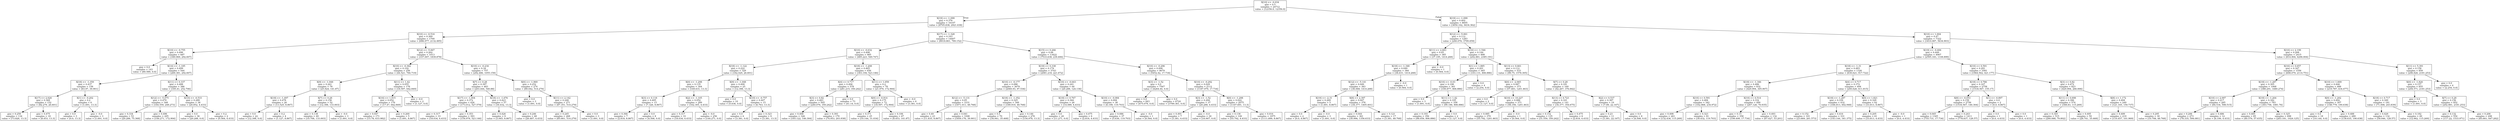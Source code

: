 digraph Tree {
node [shape=box] ;
0 [label="X[10] <= -0.034\ngini = 0.5\nsamples = 24712\nvalue = [12356.0, 12356.0]"] ;
1 [label="X[19] <= -1.099\ngini = 0.376\nsamples = 16107\nvalue = [8705.838, 2921.638]"] ;
0 -> 1 [labeldistance=2.5, labelangle=45, headlabel="True"] ;
2 [label="X[10] <= -0.516\ngini = 0.369\nsamples = 1700\nvalue = [686.977, 2132.485]"] ;
1 -> 2 ;
3 [label="X[10] <= -0.755\ngini = 0.496\nsamples = 687\nvalue = [349.969, 292.607]"] ;
2 -> 3 ;
4 [label="gini = 0.0\nsamples = 143\nvalue = [80.589, 0.0]"] ;
3 -> 4 ;
5 [label="X[14] <= -1.185\ngini = 0.499\nsamples = 544\nvalue = [269.381, 292.607]"] ;
3 -> 5 ;
6 [label="X[18] <= -1.359\ngini = 0.437\nsamples = 158\nvalue = [83.97, 39.901]"] ;
5 -> 6 ;
7 [label="X[17] <= 2.626\ngini = 0.369\nsamples = 152\nvalue = [82.279, 26.601]"] ;
6 -> 7 ;
8 [label="gini = 0.259\nsamples = 134\nvalue = [73.826, 13.3]"] ;
7 -> 8 ;
9 [label="gini = 0.475\nsamples = 18\nvalue = [8.453, 13.3]"] ;
7 -> 9 ;
10 [label="X[1] <= -0.202\ngini = 0.2\nsamples = 6\nvalue = [1.691, 13.3]"] ;
6 -> 10 ;
11 [label="gini = 0.0\nsamples = 3\nvalue = [0.0, 13.3]"] ;
10 -> 11 ;
12 [label="gini = -0.0\nsamples = 3\nvalue = [1.691, 0.0]"] ;
10 -> 12 ;
13 [label="X[11] <= 0.337\ngini = 0.488\nsamples = 386\nvalue = [185.41, 252.706]"] ;
5 -> 13 ;
14 [label="X[12] <= -5.075\ngini = 0.479\nsamples = 348\nvalue = [164.559, 248.273]"] ;
13 -> 14 ;
15 [label="gini = 0.334\nsamples = 53\nvalue = [20.288, 75.368]"] ;
14 -> 15 ;
16 [label="gini = 0.496\nsamples = 295\nvalue = [144.271, 172.904]"] ;
14 -> 16 ;
17 [label="X[10] <= -0.533\ngini = 0.289\nsamples = 38\nvalue = [20.852, 4.433]"] ;
13 -> 17 ;
18 [label="gini = 0.0\nsamples = 36\nvalue = [20.288, 0.0]"] ;
17 -> 18 ;
19 [label="gini = 0.2\nsamples = 2\nvalue = [0.564, 4.433]"] ;
17 -> 19 ;
20 [label="X[12] <= -5.067\ngini = 0.262\nsamples = 1013\nvalue = [337.007, 1839.878]"] ;
2 -> 20 ;
21 [label="X[10] <= -0.362\ngini = 0.102\nsamples = 256\nvalue = [44.521, 784.719]"] ;
20 -> 21 ;
22 [label="X[9] <= -1.048\ngini = 0.261\nsamples = 78\nvalue = [25.924, 141.87]"] ;
21 -> 22 ;
23 [label="X[18] <= -1.497\ngini = 0.478\nsamples = 26\nvalue = [13.525, 8.867]"] ;
22 -> 23 ;
24 [label="gini = 0.0\nsamples = 22\nvalue = [12.398, 0.0]"] ;
23 -> 24 ;
25 [label="gini = 0.2\nsamples = 4\nvalue = [1.127, 8.867]"] ;
23 -> 25 ;
26 [label="X[7] <= 0.28\ngini = 0.156\nsamples = 52\nvalue = [12.398, 133.003]"] ;
22 -> 26 ;
27 [label="gini = 0.138\nsamples = 49\nvalue = [10.708, 133.003]"] ;
26 -> 27 ;
28 [label="gini = -0.0\nsamples = 3\nvalue = [1.691, 0.0]"] ;
26 -> 28 ;
29 [label="X[11] <= 1.42\ngini = 0.055\nsamples = 178\nvalue = [18.597, 642.849]"] ;
21 -> 29 ;
30 [label="X[16] <= 1.915\ngini = 0.052\nsamples = 176\nvalue = [17.47, 642.849]"] ;
29 -> 30 ;
31 [label="gini = 0.047\nsamples = 171\nvalue = [15.78, 633.982]"] ;
30 -> 31 ;
32 [label="gini = 0.269\nsamples = 5\nvalue = [1.691, 8.867]"] ;
30 -> 32 ;
33 [label="gini = -0.0\nsamples = 2\nvalue = [1.127, 0.0]"] ;
29 -> 33 ;
34 [label="X[10] <= -0.234\ngini = 0.34\nsamples = 757\nvalue = [292.486, 1055.159]"] ;
20 -> 34 ;
35 [label="X[7] <= 0.28\ngini = 0.397\nsamples = 483\nvalue = [203.444, 540.88]"] ;
34 -> 35 ;
36 [label="X[17] <= -1.004\ngini = 0.372\nsamples = 426\nvalue = [173.012, 527.579]"] ;
35 -> 36 ;
37 [label="gini = 0.317\nsamples = 33\nvalue = [18.034, 4.433]"] ;
36 -> 37 ;
38 [label="gini = 0.353\nsamples = 393\nvalue = [154.978, 523.146]"] ;
36 -> 38 ;
39 [label="X[18] <= -1.676\ngini = 0.423\nsamples = 57\nvalue = [30.432, 13.3]"] ;
35 -> 39 ;
40 [label="gini = 0.426\nsamples = 9\nvalue = [3.945, 8.867]"] ;
39 -> 40 ;
41 [label="gini = 0.246\nsamples = 48\nvalue = [26.487, 4.433]"] ;
39 -> 41 ;
42 [label="X[0] <= -1.969\ngini = 0.252\nsamples = 274\nvalue = [89.042, 514.279]"] ;
34 -> 42 ;
43 [label="gini = 0.0\nsamples = 3\nvalue = [1.691, 0.0]"] ;
42 -> 43 ;
44 [label="X[11] <= 2.142\ngini = 0.248\nsamples = 271\nvalue = [87.351, 514.279]"] ;
42 -> 44 ;
45 [label="gini = 0.245\nsamples = 268\nvalue = [85.661, 514.279]"] ;
44 -> 45 ;
46 [label="gini = 0.0\nsamples = 3\nvalue = [1.691, 0.0]"] ;
44 -> 46 ;
47 [label="X[17] <= -1.328\ngini = 0.163\nsamples = 14407\nvalue = [8018.861, 789.152]"] ;
1 -> 47 ;
48 [label="X[10] <= -0.632\ngini = 0.498\nsamples = 985\nvalue = [485.223, 549.747]"] ;
47 -> 48 ;
49 [label="X[18] <= -1.122\ngini = 0.222\nsamples = 329\nvalue = [182.029, 26.601]"] ;
48 -> 49 ;
50 [label="X[0] <= -1.298\ngini = 0.135\nsamples = 304\nvalue = [169.631, 13.3]"] ;
49 -> 50 ;
51 [label="X[3] <= 0.118\ngini = 0.495\nsamples = 15\nvalue = [7.326, 8.867]"] ;
50 -> 51 ;
52 [label="gini = 0.366\nsamples = 7\nvalue = [2.818, 8.867]"] ;
51 -> 52 ;
53 [label="gini = 0.0\nsamples = 8\nvalue = [4.508, 0.0]"] ;
51 -> 53 ;
54 [label="X[2] <= -1.105\ngini = 0.052\nsamples = 289\nvalue = [162.305, 4.433]"] ;
50 -> 54 ;
55 [label="gini = 0.317\nsamples = 33\nvalue = [18.034, 4.433]"] ;
54 -> 55 ;
56 [label="gini = -0.0\nsamples = 256\nvalue = [144.271, 0.0]"] ;
54 -> 56 ;
57 [label="X[9] <= -1.048\ngini = 0.499\nsamples = 25\nvalue = [12.398, 13.3]"] ;
49 -> 57 ;
58 [label="gini = 0.0\nsamples = 10\nvalue = [5.636, 0.0]"] ;
57 -> 58 ;
59 [label="X[10] <= -0.757\ngini = 0.447\nsamples = 15\nvalue = [6.763, 13.3]"] ;
57 -> 59 ;
60 [label="gini = 0.0\nsamples = 6\nvalue = [3.381, 0.0]"] ;
59 -> 60 ;
61 [label="gini = 0.323\nsamples = 9\nvalue = [3.381, 13.3]"] ;
59 -> 61 ;
62 [label="X[18] <= -1.208\ngini = 0.465\nsamples = 656\nvalue = [303.194, 523.146]"] ;
48 -> 62 ;
63 [label="X[4] <= 0.717\ngini = 0.494\nsamples = 578\nvalue = [281.215, 350.242]"] ;
62 -> 63 ;
64 [label="X[3] <= 0.82\ngini = 0.483\nsamples = 505\nvalue = [240.076, 350.242]"] ;
63 -> 64 ;
65 [label="gini = 0.498\nsamples = 326\nvalue = [165.122, 146.304]"] ;
64 -> 65 ;
66 [label="gini = 0.393\nsamples = 179\nvalue = [74.953, 203.938]"] ;
64 -> 66 ;
67 [label="gini = 0.0\nsamples = 73\nvalue = [41.14, 0.0]"] ;
63 -> 67 ;
68 [label="X[11] <= 1.059\ngini = 0.2\nsamples = 78\nvalue = [21.979, 172.904]"] ;
62 -> 68 ;
69 [label="X[0] <= -0.914\ngini = 0.175\nsamples = 72\nvalue = [18.597, 172.904]"] ;
68 -> 69 ;
70 [label="gini = 0.371\nsamples = 25\nvalue = [10.144, 31.034]"] ;
69 -> 70 ;
71 [label="gini = 0.106\nsamples = 47\nvalue = [8.453, 141.87]"] ;
69 -> 71 ;
72 [label="gini = -0.0\nsamples = 6\nvalue = [3.381, 0.0]"] ;
68 -> 72 ;
73 [label="X[15] <= 0.266\ngini = 0.06\nsamples = 13422\nvalue = [7533.638, 239.406]"] ;
47 -> 73 ;
74 [label="X[18] <= 0.338\ngini = 0.174\nsamples = 3743\nvalue = [2081.218, 221.672]"] ;
73 -> 74 ;
75 [label="X[10] <= -0.177\ngini = 0.086\nsamples = 3679\nvalue = [2060.93, 97.536]"] ;
74 -> 75 ;
76 [label="X[12] <= -5.131\ngini = 0.05\nsamples = 3331\nvalue = [1871.011, 48.768]"] ;
75 -> 76 ;
77 [label="gini = 0.49\nsamples = 23\nvalue = [11.835, 8.867]"] ;
76 -> 77 ;
78 [label="gini = 0.041\nsamples = 3308\nvalue = [1859.176, 39.901]"] ;
76 -> 78 ;
79 [label="X[18] <= -1.352\ngini = 0.325\nsamples = 348\nvalue = [189.919, 48.768]"] ;
75 -> 79 ;
80 [label="gini = 0.5\nsamples = 70\nvalue = [34.941, 35.468]"] ;
79 -> 80 ;
81 [label="gini = 0.146\nsamples = 278\nvalue = [154.978, 13.3]"] ;
79 -> 81 ;
82 [label="X[10] <= -0.643\ngini = 0.241\nsamples = 64\nvalue = [20.288, 124.136]"] ;
74 -> 82 ;
83 [label="X[18] <= 0.767\ngini = 0.364\nsamples = 26\nvalue = [14.089, 4.433]"] ;
82 -> 83 ;
84 [label="gini = 0.0\nsamples = 20\nvalue = [11.271, 0.0]"] ;
83 -> 84 ;
85 [label="gini = 0.475\nsamples = 6\nvalue = [2.818, 4.433]"] ;
83 -> 85 ;
86 [label="X[10] <= -0.084\ngini = 0.094\nsamples = 38\nvalue = [6.199, 119.703]"] ;
82 -> 86 ;
87 [label="gini = 0.086\nsamples = 37\nvalue = [5.636, 119.703]"] ;
86 -> 87 ;
88 [label="gini = -0.0\nsamples = 1\nvalue = [0.564, 0.0]"] ;
86 -> 88 ;
89 [label="X[10] <= -0.296\ngini = 0.006\nsamples = 9679\nvalue = [5452.42, 17.734]"] ;
73 -> 89 ;
90 [label="X[3] <= -1.52\ngini = 0.0\nsamples = 7567\nvalue = [4264.44, 0.0]"] ;
89 -> 90 ;
91 [label="gini = 0.0\nsamples = 843\nvalue = [475.079, 0.0]"] ;
90 -> 91 ;
92 [label="gini = 0.0\nsamples = 6724\nvalue = [3789.361, 0.0]"] ;
90 -> 92 ;
93 [label="X[10] <= -0.292\ngini = 0.029\nsamples = 2112\nvalue = [1187.979, 17.734]"] ;
89 -> 93 ;
94 [label="X[3] <= -1.52\ngini = 0.294\nsamples = 37\nvalue = [20.288, 4.433]"] ;
93 -> 94 ;
95 [label="gini = 0.491\nsamples = 7\nvalue = [3.381, 4.433]"] ;
94 -> 95 ;
96 [label="gini = -0.0\nsamples = 30\nvalue = [16.907, 0.0]"] ;
94 -> 96 ;
97 [label="X[0] <= -1.298\ngini = 0.022\nsamples = 2075\nvalue = [1167.691, 13.3]"] ;
93 -> 97 ;
98 [label="gini = 0.136\nsamples = 100\nvalue = [55.792, 4.433]"] ;
97 -> 98 ;
99 [label="gini = 0.016\nsamples = 1975\nvalue = [1111.899, 8.867]"] ;
97 -> 99 ;
100 [label="X[19] <= -1.099\ngini = 0.402\nsamples = 8605\nvalue = [3650.162, 9434.362]"] ;
0 -> 100 [labeldistance=2.5, labelangle=-45, headlabel="False"] ;
101 [label="X[12] <= -5.061\ngini = 0.112\nsamples = 1283\nvalue = [240.076, 3799.459]"] ;
100 -> 101 ;
102 [label="X[11] <= 2.683\ngini = 0.05\nsamples = 385\nvalue = [37.195, 1414.268]"] ;
101 -> 102 ;
103 [label="X[18] <= -1.348\ngini = 0.049\nsamples = 384\nvalue = [36.631, 1414.268]"] ;
102 -> 103 ;
104 [label="X[12] <= -5.141\ngini = 0.049\nsamples = 383\nvalue = [36.068, 1414.268]"] ;
103 -> 104 ;
105 [label="X[19] <= -2.31\ngini = 0.269\nsamples = 5\nvalue = [1.691, 8.867]"] ;
104 -> 105 ;
106 [label="gini = 0.0\nsamples = 2\nvalue = [0.0, 8.867]"] ;
105 -> 106 ;
107 [label="gini = -0.0\nsamples = 3\nvalue = [1.691, 0.0]"] ;
105 -> 107 ;
108 [label="X[8] <= 2.397\ngini = 0.047\nsamples = 378\nvalue = [34.377, 1405.401]"] ;
104 -> 108 ;
109 [label="gini = 0.044\nsamples = 361\nvalue = [30.996, 1356.633]"] ;
108 -> 109 ;
110 [label="gini = 0.121\nsamples = 17\nvalue = [3.381, 48.768]"] ;
108 -> 110 ;
111 [label="gini = -0.0\nsamples = 1\nvalue = [0.564, 0.0]"] ;
103 -> 111 ;
112 [label="gini = -0.0\nsamples = 1\nvalue = [0.564, 0.0]"] ;
102 -> 112 ;
113 [label="X[16] <= -1.546\ngini = 0.144\nsamples = 898\nvalue = [202.881, 2385.191]"] ;
101 -> 113 ;
114 [label="X[1] <= 1.885\ngini = 0.201\nsamples = 365\nvalue = [103.131, 806.886]"] ;
113 -> 114 ;
115 [label="X[10] <= -0.03\ngini = 0.198\nsamples = 361\nvalue = [100.877, 806.886]"] ;
114 -> 115 ;
116 [label="gini = 0.0\nsamples = 3\nvalue = [1.691, 0.0]"] ;
115 -> 116 ;
117 [label="X[11] <= 1.42\ngini = 0.195\nsamples = 358\nvalue = [99.186, 806.886]"] ;
115 -> 117 ;
118 [label="gini = 0.193\nsamples = 356\nvalue = [98.059, 806.886]"] ;
117 -> 118 ;
119 [label="gini = 0.0\nsamples = 2\nvalue = [1.127, 0.0]"] ;
117 -> 119 ;
120 [label="gini = 0.0\nsamples = 4\nvalue = [2.254, 0.0]"] ;
114 -> 120 ;
121 [label="X[13] <= 0.661\ngini = 0.112\nsamples = 533\nvalue = [99.75, 1578.305]"] ;
113 -> 121 ;
122 [label="X[0] <= -2.065\ngini = 0.087\nsamples = 373\nvalue = [57.483, 1201.463]"] ;
121 -> 122 ;
123 [label="gini = 0.0\nsamples = 2\nvalue = [1.127, 0.0]"] ;
122 -> 123 ;
124 [label="X[10] <= 10.227\ngini = 0.086\nsamples = 371\nvalue = [56.356, 1201.463]"] ;
122 -> 124 ;
125 [label="gini = 0.085\nsamples = 370\nvalue = [55.792, 1201.463]"] ;
124 -> 125 ;
126 [label="gini = -0.0\nsamples = 1\nvalue = [0.564, 0.0]"] ;
124 -> 126 ;
127 [label="X[7] <= 0.28\ngini = 0.181\nsamples = 160\nvalue = [42.267, 376.842]"] ;
121 -> 127 ;
128 [label="X[13] <= 6.723\ngini = 0.161\nsamples = 141\nvalue = [34.377, 354.675]"] ;
127 -> 128 ;
129 [label="gini = 0.152\nsamples = 135\nvalue = [31.559, 350.242]"] ;
128 -> 129 ;
130 [label="gini = 0.475\nsamples = 6\nvalue = [2.818, 4.433]"] ;
128 -> 130 ;
131 [label="X[2] <= 0.537\ngini = 0.387\nsamples = 19\nvalue = [7.89, 22.167]"] ;
127 -> 131 ;
132 [label="gini = 0.23\nsamples = 11\nvalue = [3.381, 22.167]"] ;
131 -> 132 ;
133 [label="gini = 0.0\nsamples = 8\nvalue = [4.508, 0.0]"] ;
131 -> 133 ;
134 [label="X[10] <= 1.004\ngini = 0.47\nsamples = 7322\nvalue = [3410.087, 5634.903]"] ;
100 -> 134 ;
135 [label="X[19] <= -0.406\ngini = 0.449\nsamples = 4907\nvalue = [2595.183, 1338.899]"] ;
134 -> 135 ;
136 [label="X[18] <= -1.31\ngini = 0.483\nsamples = 1326\nvalue = [630.621, 917.722]"] ;
135 -> 136 ;
137 [label="X[18] <= -1.346\ngini = 0.486\nsamples = 832\nvalue = [429.994, 305.907]"] ;
136 -> 137 ;
138 [label="X[10] <= 0.591\ngini = 0.484\nsamples = 342\nvalue = [162.868, 234.972]"] ;
137 -> 138 ;
139 [label="gini = 0.498\nsamples = 261\nvalue = [132.436, 115.269]"] ;
138 -> 139 ;
140 [label="gini = 0.323\nsamples = 81\nvalue = [30.432, 119.703]"] ;
138 -> 140 ;
141 [label="X[10] <= 0.514\ngini = 0.332\nsamples = 490\nvalue = [267.126, 70.935]"] ;
137 -> 141 ;
142 [label="gini = 0.15\nsamples = 358\nvalue = [199.499, 17.734]"] ;
141 -> 142 ;
143 [label="gini = 0.493\nsamples = 132\nvalue = [67.627, 53.201]"] ;
141 -> 143 ;
144 [label="X[4] <= 0.717\ngini = 0.372\nsamples = 494\nvalue = [200.626, 611.815]"] ;
136 -> 144 ;
145 [label="X[18] <= -1.287\ngini = 0.339\nsamples = 432\nvalue = [166.813, 602.948]"] ;
144 -> 145 ;
146 [label="gini = 0.152\nsamples = 101\nvalue = [23.669, 261.573]"] ;
145 -> 146 ;
147 [label="gini = 0.416\nsamples = 331\nvalue = [143.144, 341.375]"] ;
145 -> 147 ;
148 [label="X[0] <= 1.821\ngini = 0.329\nsamples = 62\nvalue = [33.813, 8.867]"] ;
144 -> 148 ;
149 [label="gini = 0.205\nsamples = 61\nvalue = [33.813, 4.433]"] ;
148 -> 149 ;
150 [label="gini = -0.0\nsamples = 1\nvalue = [0.0, 4.433]"] ;
148 -> 150 ;
151 [label="X[10] <= 0.591\ngini = 0.291\nsamples = 3581\nvalue = [1964.562, 421.177]"] ;
135 -> 151 ;
152 [label="X[18] <= 0.786\ngini = 0.167\nsamples = 2758\nvalue = [1534.567, 155.17]"] ;
151 -> 152 ;
153 [label="X[8] <= -0.053\ngini = 0.159\nsamples = 2756\nvalue = [1534.567, 146.304]"] ;
152 -> 153 ;
154 [label="gini = 0.045\nsamples = 1345\nvalue = [755.731, 17.734]"] ;
153 -> 154 ;
155 [label="gini = 0.243\nsamples = 1411\nvalue = [778.837, 128.57]"] ;
153 -> 155 ;
156 [label="X[1] <= -0.897\ngini = 0.0\nsamples = 2\nvalue = [0.0, 8.867]"] ;
152 -> 156 ;
157 [label="gini = 0.0\nsamples = 1\nvalue = [0.0, 4.433]"] ;
156 -> 157 ;
158 [label="gini = 0.0\nsamples = 1\nvalue = [0.0, 4.433]"] ;
156 -> 158 ;
159 [label="X[3] <= 0.82\ngini = 0.472\nsamples = 823\nvalue = [429.994, 266.006]"] ;
151 -> 159 ;
160 [label="X[11] <= 0.698\ngini = 0.396\nsamples = 574\nvalue = [308.83, 115.269]"] ;
159 -> 160 ;
161 [label="gini = 0.345\nsamples = 515\nvalue = [280.088, 79.802]"] ;
160 -> 161 ;
162 [label="gini = 0.495\nsamples = 59\nvalue = [28.741, 35.468]"] ;
160 -> 162 ;
163 [label="X[8] <= 1.172\ngini = 0.494\nsamples = 249\nvalue = [121.165, 150.737]"] ;
159 -> 163 ;
164 [label="gini = 0.499\nsamples = 219\nvalue = [110.457, 101.969]"] ;
163 -> 164 ;
165 [label="gini = 0.295\nsamples = 30\nvalue = [10.708, 48.768]"] ;
163 -> 165 ;
166 [label="X[10] <= 2.199\ngini = 0.268\nsamples = 2415\nvalue = [814.904, 4296.004]"] ;
134 -> 166 ;
167 [label="X[16] <= 0.657\ngini = 0.347\nsamples = 1556\nvalue = [608.079, 2114.751]"] ;
166 -> 167 ;
168 [label="X[18] <= -1.287\ngini = 0.305\nsamples = 1068\nvalue = [388.291, 1680.274]"] ;
167 -> 168 ;
169 [label="X[10] <= 2.097\ngini = 0.217\nsamples = 285\nvalue = [84.534, 598.515]"] ;
168 -> 169 ;
170 [label="gini = 0.206\nsamples = 273\nvalue = [78.335, 594.081]"] ;
169 -> 170 ;
171 [label="gini = 0.486\nsamples = 12\nvalue = [6.199, 4.433]"] ;
169 -> 171 ;
172 [label="X[18] <= -1.264\ngini = 0.342\nsamples = 783\nvalue = [303.758, 1081.76]"] ;
168 -> 172 ;
173 [label="gini = 0.485\nsamples = 85\nvalue = [40.576, 57.635]"] ;
172 -> 173 ;
174 [label="gini = 0.325\nsamples = 698\nvalue = [263.181, 1024.125]"] ;
172 -> 174 ;
175 [label="X[10] <= 1.609\ngini = 0.446\nsamples = 488\nvalue = [219.787, 434.477]"] ;
167 -> 175 ;
176 [label="X[0] <= -1.202\ngini = 0.492\nsamples = 307\nvalue = [148.779, 190.638]"] ;
175 -> 176 ;
177 [label="gini = 0.0\nsamples = 18\nvalue = [10.144, 0.0]"] ;
176 -> 177 ;
178 [label="gini = 0.488\nsamples = 289\nvalue = [138.635, 190.638]"] ;
176 -> 178 ;
179 [label="X[18] <= 0.717\ngini = 0.349\nsamples = 181\nvalue = [71.008, 243.839]"] ;
175 -> 179 ;
180 [label="gini = 0.429\nsamples = 132\nvalue = [58.046, 128.57]"] ;
179 -> 180 ;
181 [label="gini = 0.182\nsamples = 49\nvalue = [12.962, 115.269]"] ;
179 -> 181 ;
182 [label="X[11] <= 5.391\ngini = 0.158\nsamples = 859\nvalue = [206.826, 2181.253]"] ;
166 -> 182 ;
183 [label="X[0] <= -1.826\ngini = 0.157\nsamples = 855\nvalue = [204.571, 2181.253]"] ;
182 -> 183 ;
184 [label="gini = 0.0\nsamples = 3\nvalue = [1.691, 0.0]"] ;
183 -> 184 ;
185 [label="X[7] <= 0.28\ngini = 0.156\nsamples = 852\nvalue = [202.881, 2181.253]"] ;
183 -> 185 ;
186 [label="gini = 0.132\nsamples = 554\nvalue = [117.22, 1533.971]"] ;
185 -> 186 ;
187 [label="gini = 0.206\nsamples = 298\nvalue = [85.661, 647.282]"] ;
185 -> 187 ;
188 [label="gini = 0.0\nsamples = 4\nvalue = [2.254, 0.0]"] ;
182 -> 188 ;
}